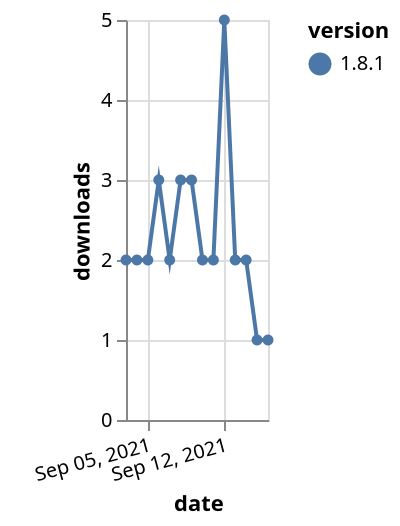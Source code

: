 {"$schema": "https://vega.github.io/schema/vega-lite/v5.json", "description": "A simple bar chart with embedded data.", "data": {"values": [{"date": "2021-09-03", "total": 2832, "delta": 2, "version": "1.8.1"}, {"date": "2021-09-04", "total": 2834, "delta": 2, "version": "1.8.1"}, {"date": "2021-09-05", "total": 2836, "delta": 2, "version": "1.8.1"}, {"date": "2021-09-06", "total": 2839, "delta": 3, "version": "1.8.1"}, {"date": "2021-09-07", "total": 2841, "delta": 2, "version": "1.8.1"}, {"date": "2021-09-08", "total": 2844, "delta": 3, "version": "1.8.1"}, {"date": "2021-09-09", "total": 2847, "delta": 3, "version": "1.8.1"}, {"date": "2021-09-10", "total": 2849, "delta": 2, "version": "1.8.1"}, {"date": "2021-09-11", "total": 2851, "delta": 2, "version": "1.8.1"}, {"date": "2021-09-12", "total": 2856, "delta": 5, "version": "1.8.1"}, {"date": "2021-09-13", "total": 2858, "delta": 2, "version": "1.8.1"}, {"date": "2021-09-14", "total": 2860, "delta": 2, "version": "1.8.1"}, {"date": "2021-09-15", "total": 2861, "delta": 1, "version": "1.8.1"}, {"date": "2021-09-16", "total": 2862, "delta": 1, "version": "1.8.1"}]}, "width": "container", "mark": {"type": "line", "point": {"filled": true}}, "encoding": {"x": {"field": "date", "type": "temporal", "timeUnit": "yearmonthdate", "title": "date", "axis": {"labelAngle": -15}}, "y": {"field": "delta", "type": "quantitative", "title": "downloads"}, "color": {"field": "version", "type": "nominal"}, "tooltip": {"field": "delta"}}}